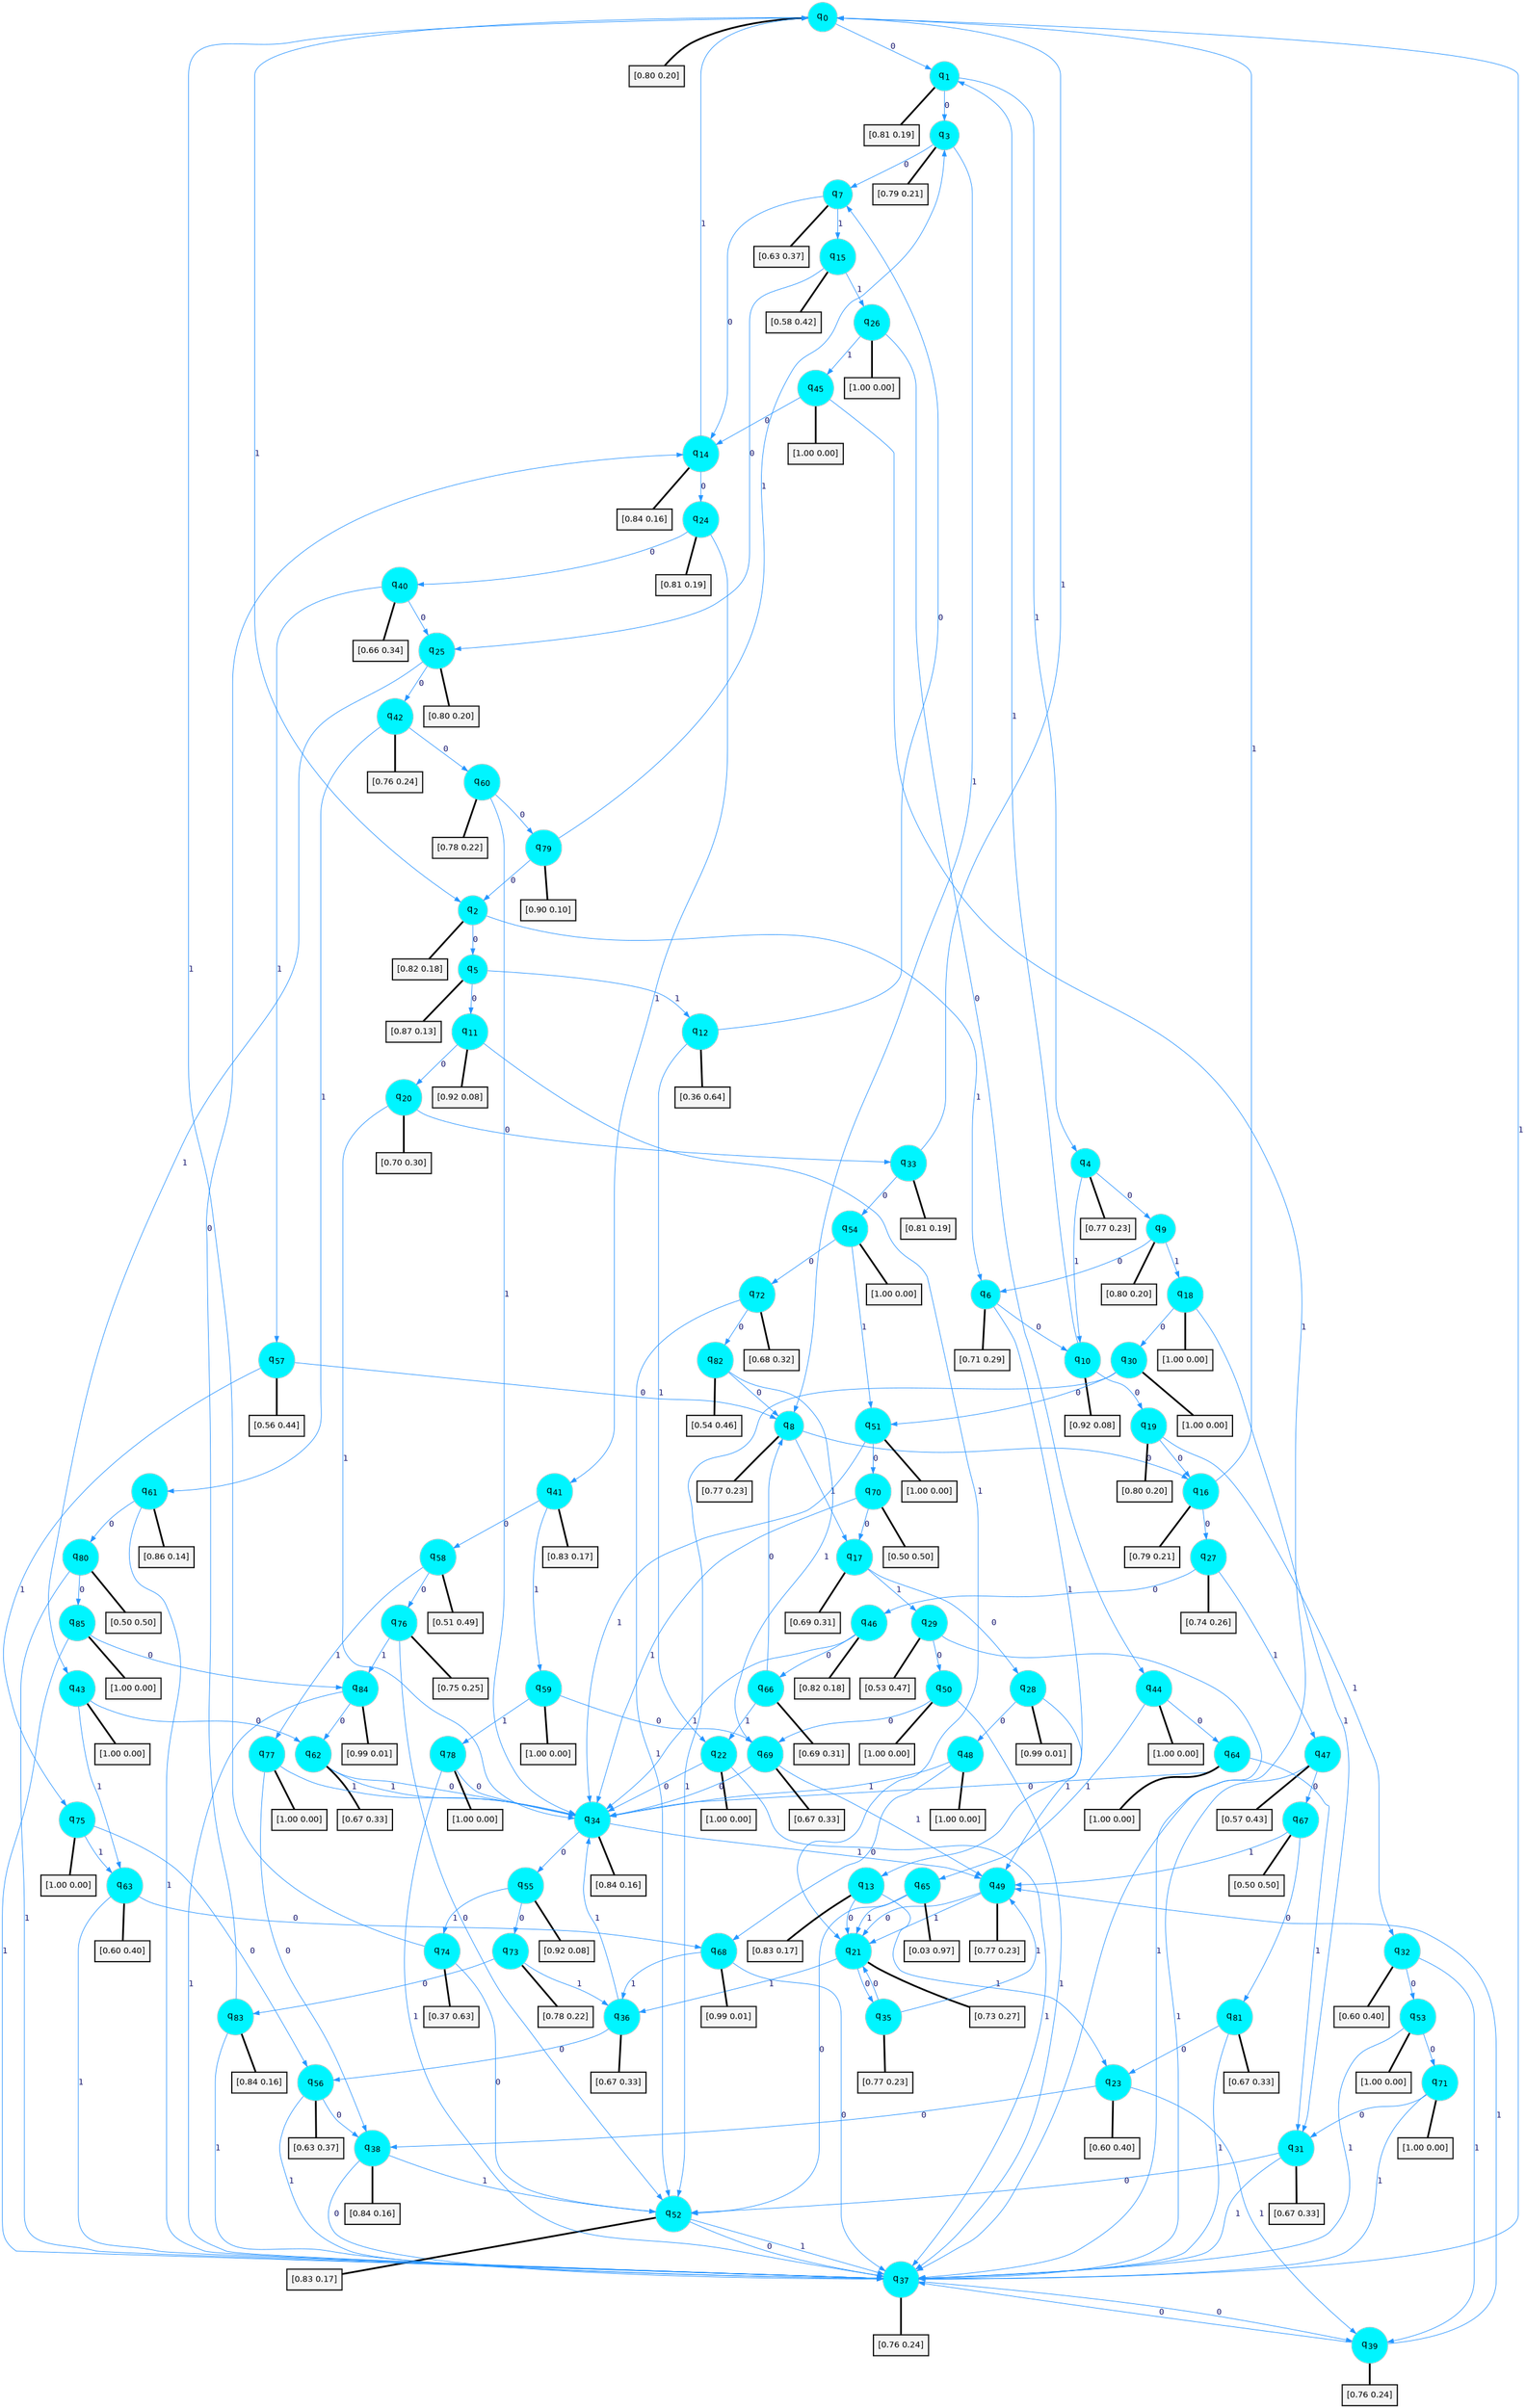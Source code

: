 digraph G {
graph [
bgcolor=transparent, dpi=300, rankdir=TD, size="40,25"];
node [
color=gray, fillcolor=turquoise1, fontcolor=black, fontname=Helvetica, fontsize=16, fontweight=bold, shape=circle, style=filled];
edge [
arrowsize=1, color=dodgerblue1, fontcolor=midnightblue, fontname=courier, fontweight=bold, penwidth=1, style=solid, weight=20];
0[label=<q<SUB>0</SUB>>];
1[label=<q<SUB>1</SUB>>];
2[label=<q<SUB>2</SUB>>];
3[label=<q<SUB>3</SUB>>];
4[label=<q<SUB>4</SUB>>];
5[label=<q<SUB>5</SUB>>];
6[label=<q<SUB>6</SUB>>];
7[label=<q<SUB>7</SUB>>];
8[label=<q<SUB>8</SUB>>];
9[label=<q<SUB>9</SUB>>];
10[label=<q<SUB>10</SUB>>];
11[label=<q<SUB>11</SUB>>];
12[label=<q<SUB>12</SUB>>];
13[label=<q<SUB>13</SUB>>];
14[label=<q<SUB>14</SUB>>];
15[label=<q<SUB>15</SUB>>];
16[label=<q<SUB>16</SUB>>];
17[label=<q<SUB>17</SUB>>];
18[label=<q<SUB>18</SUB>>];
19[label=<q<SUB>19</SUB>>];
20[label=<q<SUB>20</SUB>>];
21[label=<q<SUB>21</SUB>>];
22[label=<q<SUB>22</SUB>>];
23[label=<q<SUB>23</SUB>>];
24[label=<q<SUB>24</SUB>>];
25[label=<q<SUB>25</SUB>>];
26[label=<q<SUB>26</SUB>>];
27[label=<q<SUB>27</SUB>>];
28[label=<q<SUB>28</SUB>>];
29[label=<q<SUB>29</SUB>>];
30[label=<q<SUB>30</SUB>>];
31[label=<q<SUB>31</SUB>>];
32[label=<q<SUB>32</SUB>>];
33[label=<q<SUB>33</SUB>>];
34[label=<q<SUB>34</SUB>>];
35[label=<q<SUB>35</SUB>>];
36[label=<q<SUB>36</SUB>>];
37[label=<q<SUB>37</SUB>>];
38[label=<q<SUB>38</SUB>>];
39[label=<q<SUB>39</SUB>>];
40[label=<q<SUB>40</SUB>>];
41[label=<q<SUB>41</SUB>>];
42[label=<q<SUB>42</SUB>>];
43[label=<q<SUB>43</SUB>>];
44[label=<q<SUB>44</SUB>>];
45[label=<q<SUB>45</SUB>>];
46[label=<q<SUB>46</SUB>>];
47[label=<q<SUB>47</SUB>>];
48[label=<q<SUB>48</SUB>>];
49[label=<q<SUB>49</SUB>>];
50[label=<q<SUB>50</SUB>>];
51[label=<q<SUB>51</SUB>>];
52[label=<q<SUB>52</SUB>>];
53[label=<q<SUB>53</SUB>>];
54[label=<q<SUB>54</SUB>>];
55[label=<q<SUB>55</SUB>>];
56[label=<q<SUB>56</SUB>>];
57[label=<q<SUB>57</SUB>>];
58[label=<q<SUB>58</SUB>>];
59[label=<q<SUB>59</SUB>>];
60[label=<q<SUB>60</SUB>>];
61[label=<q<SUB>61</SUB>>];
62[label=<q<SUB>62</SUB>>];
63[label=<q<SUB>63</SUB>>];
64[label=<q<SUB>64</SUB>>];
65[label=<q<SUB>65</SUB>>];
66[label=<q<SUB>66</SUB>>];
67[label=<q<SUB>67</SUB>>];
68[label=<q<SUB>68</SUB>>];
69[label=<q<SUB>69</SUB>>];
70[label=<q<SUB>70</SUB>>];
71[label=<q<SUB>71</SUB>>];
72[label=<q<SUB>72</SUB>>];
73[label=<q<SUB>73</SUB>>];
74[label=<q<SUB>74</SUB>>];
75[label=<q<SUB>75</SUB>>];
76[label=<q<SUB>76</SUB>>];
77[label=<q<SUB>77</SUB>>];
78[label=<q<SUB>78</SUB>>];
79[label=<q<SUB>79</SUB>>];
80[label=<q<SUB>80</SUB>>];
81[label=<q<SUB>81</SUB>>];
82[label=<q<SUB>82</SUB>>];
83[label=<q<SUB>83</SUB>>];
84[label=<q<SUB>84</SUB>>];
85[label=<q<SUB>85</SUB>>];
86[label="[0.80 0.20]", shape=box,fontcolor=black, fontname=Helvetica, fontsize=14, penwidth=2, fillcolor=whitesmoke,color=black];
87[label="[0.81 0.19]", shape=box,fontcolor=black, fontname=Helvetica, fontsize=14, penwidth=2, fillcolor=whitesmoke,color=black];
88[label="[0.82 0.18]", shape=box,fontcolor=black, fontname=Helvetica, fontsize=14, penwidth=2, fillcolor=whitesmoke,color=black];
89[label="[0.79 0.21]", shape=box,fontcolor=black, fontname=Helvetica, fontsize=14, penwidth=2, fillcolor=whitesmoke,color=black];
90[label="[0.77 0.23]", shape=box,fontcolor=black, fontname=Helvetica, fontsize=14, penwidth=2, fillcolor=whitesmoke,color=black];
91[label="[0.87 0.13]", shape=box,fontcolor=black, fontname=Helvetica, fontsize=14, penwidth=2, fillcolor=whitesmoke,color=black];
92[label="[0.71 0.29]", shape=box,fontcolor=black, fontname=Helvetica, fontsize=14, penwidth=2, fillcolor=whitesmoke,color=black];
93[label="[0.63 0.37]", shape=box,fontcolor=black, fontname=Helvetica, fontsize=14, penwidth=2, fillcolor=whitesmoke,color=black];
94[label="[0.77 0.23]", shape=box,fontcolor=black, fontname=Helvetica, fontsize=14, penwidth=2, fillcolor=whitesmoke,color=black];
95[label="[0.80 0.20]", shape=box,fontcolor=black, fontname=Helvetica, fontsize=14, penwidth=2, fillcolor=whitesmoke,color=black];
96[label="[0.92 0.08]", shape=box,fontcolor=black, fontname=Helvetica, fontsize=14, penwidth=2, fillcolor=whitesmoke,color=black];
97[label="[0.92 0.08]", shape=box,fontcolor=black, fontname=Helvetica, fontsize=14, penwidth=2, fillcolor=whitesmoke,color=black];
98[label="[0.36 0.64]", shape=box,fontcolor=black, fontname=Helvetica, fontsize=14, penwidth=2, fillcolor=whitesmoke,color=black];
99[label="[0.83 0.17]", shape=box,fontcolor=black, fontname=Helvetica, fontsize=14, penwidth=2, fillcolor=whitesmoke,color=black];
100[label="[0.84 0.16]", shape=box,fontcolor=black, fontname=Helvetica, fontsize=14, penwidth=2, fillcolor=whitesmoke,color=black];
101[label="[0.58 0.42]", shape=box,fontcolor=black, fontname=Helvetica, fontsize=14, penwidth=2, fillcolor=whitesmoke,color=black];
102[label="[0.79 0.21]", shape=box,fontcolor=black, fontname=Helvetica, fontsize=14, penwidth=2, fillcolor=whitesmoke,color=black];
103[label="[0.69 0.31]", shape=box,fontcolor=black, fontname=Helvetica, fontsize=14, penwidth=2, fillcolor=whitesmoke,color=black];
104[label="[1.00 0.00]", shape=box,fontcolor=black, fontname=Helvetica, fontsize=14, penwidth=2, fillcolor=whitesmoke,color=black];
105[label="[0.80 0.20]", shape=box,fontcolor=black, fontname=Helvetica, fontsize=14, penwidth=2, fillcolor=whitesmoke,color=black];
106[label="[0.70 0.30]", shape=box,fontcolor=black, fontname=Helvetica, fontsize=14, penwidth=2, fillcolor=whitesmoke,color=black];
107[label="[0.73 0.27]", shape=box,fontcolor=black, fontname=Helvetica, fontsize=14, penwidth=2, fillcolor=whitesmoke,color=black];
108[label="[1.00 0.00]", shape=box,fontcolor=black, fontname=Helvetica, fontsize=14, penwidth=2, fillcolor=whitesmoke,color=black];
109[label="[0.60 0.40]", shape=box,fontcolor=black, fontname=Helvetica, fontsize=14, penwidth=2, fillcolor=whitesmoke,color=black];
110[label="[0.81 0.19]", shape=box,fontcolor=black, fontname=Helvetica, fontsize=14, penwidth=2, fillcolor=whitesmoke,color=black];
111[label="[0.80 0.20]", shape=box,fontcolor=black, fontname=Helvetica, fontsize=14, penwidth=2, fillcolor=whitesmoke,color=black];
112[label="[1.00 0.00]", shape=box,fontcolor=black, fontname=Helvetica, fontsize=14, penwidth=2, fillcolor=whitesmoke,color=black];
113[label="[0.74 0.26]", shape=box,fontcolor=black, fontname=Helvetica, fontsize=14, penwidth=2, fillcolor=whitesmoke,color=black];
114[label="[0.99 0.01]", shape=box,fontcolor=black, fontname=Helvetica, fontsize=14, penwidth=2, fillcolor=whitesmoke,color=black];
115[label="[0.53 0.47]", shape=box,fontcolor=black, fontname=Helvetica, fontsize=14, penwidth=2, fillcolor=whitesmoke,color=black];
116[label="[1.00 0.00]", shape=box,fontcolor=black, fontname=Helvetica, fontsize=14, penwidth=2, fillcolor=whitesmoke,color=black];
117[label="[0.67 0.33]", shape=box,fontcolor=black, fontname=Helvetica, fontsize=14, penwidth=2, fillcolor=whitesmoke,color=black];
118[label="[0.60 0.40]", shape=box,fontcolor=black, fontname=Helvetica, fontsize=14, penwidth=2, fillcolor=whitesmoke,color=black];
119[label="[0.81 0.19]", shape=box,fontcolor=black, fontname=Helvetica, fontsize=14, penwidth=2, fillcolor=whitesmoke,color=black];
120[label="[0.84 0.16]", shape=box,fontcolor=black, fontname=Helvetica, fontsize=14, penwidth=2, fillcolor=whitesmoke,color=black];
121[label="[0.77 0.23]", shape=box,fontcolor=black, fontname=Helvetica, fontsize=14, penwidth=2, fillcolor=whitesmoke,color=black];
122[label="[0.67 0.33]", shape=box,fontcolor=black, fontname=Helvetica, fontsize=14, penwidth=2, fillcolor=whitesmoke,color=black];
123[label="[0.76 0.24]", shape=box,fontcolor=black, fontname=Helvetica, fontsize=14, penwidth=2, fillcolor=whitesmoke,color=black];
124[label="[0.84 0.16]", shape=box,fontcolor=black, fontname=Helvetica, fontsize=14, penwidth=2, fillcolor=whitesmoke,color=black];
125[label="[0.76 0.24]", shape=box,fontcolor=black, fontname=Helvetica, fontsize=14, penwidth=2, fillcolor=whitesmoke,color=black];
126[label="[0.66 0.34]", shape=box,fontcolor=black, fontname=Helvetica, fontsize=14, penwidth=2, fillcolor=whitesmoke,color=black];
127[label="[0.83 0.17]", shape=box,fontcolor=black, fontname=Helvetica, fontsize=14, penwidth=2, fillcolor=whitesmoke,color=black];
128[label="[0.76 0.24]", shape=box,fontcolor=black, fontname=Helvetica, fontsize=14, penwidth=2, fillcolor=whitesmoke,color=black];
129[label="[1.00 0.00]", shape=box,fontcolor=black, fontname=Helvetica, fontsize=14, penwidth=2, fillcolor=whitesmoke,color=black];
130[label="[1.00 0.00]", shape=box,fontcolor=black, fontname=Helvetica, fontsize=14, penwidth=2, fillcolor=whitesmoke,color=black];
131[label="[1.00 0.00]", shape=box,fontcolor=black, fontname=Helvetica, fontsize=14, penwidth=2, fillcolor=whitesmoke,color=black];
132[label="[0.82 0.18]", shape=box,fontcolor=black, fontname=Helvetica, fontsize=14, penwidth=2, fillcolor=whitesmoke,color=black];
133[label="[0.57 0.43]", shape=box,fontcolor=black, fontname=Helvetica, fontsize=14, penwidth=2, fillcolor=whitesmoke,color=black];
134[label="[1.00 0.00]", shape=box,fontcolor=black, fontname=Helvetica, fontsize=14, penwidth=2, fillcolor=whitesmoke,color=black];
135[label="[0.77 0.23]", shape=box,fontcolor=black, fontname=Helvetica, fontsize=14, penwidth=2, fillcolor=whitesmoke,color=black];
136[label="[1.00 0.00]", shape=box,fontcolor=black, fontname=Helvetica, fontsize=14, penwidth=2, fillcolor=whitesmoke,color=black];
137[label="[1.00 0.00]", shape=box,fontcolor=black, fontname=Helvetica, fontsize=14, penwidth=2, fillcolor=whitesmoke,color=black];
138[label="[0.83 0.17]", shape=box,fontcolor=black, fontname=Helvetica, fontsize=14, penwidth=2, fillcolor=whitesmoke,color=black];
139[label="[1.00 0.00]", shape=box,fontcolor=black, fontname=Helvetica, fontsize=14, penwidth=2, fillcolor=whitesmoke,color=black];
140[label="[1.00 0.00]", shape=box,fontcolor=black, fontname=Helvetica, fontsize=14, penwidth=2, fillcolor=whitesmoke,color=black];
141[label="[0.92 0.08]", shape=box,fontcolor=black, fontname=Helvetica, fontsize=14, penwidth=2, fillcolor=whitesmoke,color=black];
142[label="[0.63 0.37]", shape=box,fontcolor=black, fontname=Helvetica, fontsize=14, penwidth=2, fillcolor=whitesmoke,color=black];
143[label="[0.56 0.44]", shape=box,fontcolor=black, fontname=Helvetica, fontsize=14, penwidth=2, fillcolor=whitesmoke,color=black];
144[label="[0.51 0.49]", shape=box,fontcolor=black, fontname=Helvetica, fontsize=14, penwidth=2, fillcolor=whitesmoke,color=black];
145[label="[1.00 0.00]", shape=box,fontcolor=black, fontname=Helvetica, fontsize=14, penwidth=2, fillcolor=whitesmoke,color=black];
146[label="[0.78 0.22]", shape=box,fontcolor=black, fontname=Helvetica, fontsize=14, penwidth=2, fillcolor=whitesmoke,color=black];
147[label="[0.86 0.14]", shape=box,fontcolor=black, fontname=Helvetica, fontsize=14, penwidth=2, fillcolor=whitesmoke,color=black];
148[label="[0.67 0.33]", shape=box,fontcolor=black, fontname=Helvetica, fontsize=14, penwidth=2, fillcolor=whitesmoke,color=black];
149[label="[0.60 0.40]", shape=box,fontcolor=black, fontname=Helvetica, fontsize=14, penwidth=2, fillcolor=whitesmoke,color=black];
150[label="[1.00 0.00]", shape=box,fontcolor=black, fontname=Helvetica, fontsize=14, penwidth=2, fillcolor=whitesmoke,color=black];
151[label="[0.03 0.97]", shape=box,fontcolor=black, fontname=Helvetica, fontsize=14, penwidth=2, fillcolor=whitesmoke,color=black];
152[label="[0.69 0.31]", shape=box,fontcolor=black, fontname=Helvetica, fontsize=14, penwidth=2, fillcolor=whitesmoke,color=black];
153[label="[0.50 0.50]", shape=box,fontcolor=black, fontname=Helvetica, fontsize=14, penwidth=2, fillcolor=whitesmoke,color=black];
154[label="[0.99 0.01]", shape=box,fontcolor=black, fontname=Helvetica, fontsize=14, penwidth=2, fillcolor=whitesmoke,color=black];
155[label="[0.67 0.33]", shape=box,fontcolor=black, fontname=Helvetica, fontsize=14, penwidth=2, fillcolor=whitesmoke,color=black];
156[label="[0.50 0.50]", shape=box,fontcolor=black, fontname=Helvetica, fontsize=14, penwidth=2, fillcolor=whitesmoke,color=black];
157[label="[1.00 0.00]", shape=box,fontcolor=black, fontname=Helvetica, fontsize=14, penwidth=2, fillcolor=whitesmoke,color=black];
158[label="[0.68 0.32]", shape=box,fontcolor=black, fontname=Helvetica, fontsize=14, penwidth=2, fillcolor=whitesmoke,color=black];
159[label="[0.78 0.22]", shape=box,fontcolor=black, fontname=Helvetica, fontsize=14, penwidth=2, fillcolor=whitesmoke,color=black];
160[label="[0.37 0.63]", shape=box,fontcolor=black, fontname=Helvetica, fontsize=14, penwidth=2, fillcolor=whitesmoke,color=black];
161[label="[1.00 0.00]", shape=box,fontcolor=black, fontname=Helvetica, fontsize=14, penwidth=2, fillcolor=whitesmoke,color=black];
162[label="[0.75 0.25]", shape=box,fontcolor=black, fontname=Helvetica, fontsize=14, penwidth=2, fillcolor=whitesmoke,color=black];
163[label="[1.00 0.00]", shape=box,fontcolor=black, fontname=Helvetica, fontsize=14, penwidth=2, fillcolor=whitesmoke,color=black];
164[label="[1.00 0.00]", shape=box,fontcolor=black, fontname=Helvetica, fontsize=14, penwidth=2, fillcolor=whitesmoke,color=black];
165[label="[0.90 0.10]", shape=box,fontcolor=black, fontname=Helvetica, fontsize=14, penwidth=2, fillcolor=whitesmoke,color=black];
166[label="[0.50 0.50]", shape=box,fontcolor=black, fontname=Helvetica, fontsize=14, penwidth=2, fillcolor=whitesmoke,color=black];
167[label="[0.67 0.33]", shape=box,fontcolor=black, fontname=Helvetica, fontsize=14, penwidth=2, fillcolor=whitesmoke,color=black];
168[label="[0.54 0.46]", shape=box,fontcolor=black, fontname=Helvetica, fontsize=14, penwidth=2, fillcolor=whitesmoke,color=black];
169[label="[0.84 0.16]", shape=box,fontcolor=black, fontname=Helvetica, fontsize=14, penwidth=2, fillcolor=whitesmoke,color=black];
170[label="[0.99 0.01]", shape=box,fontcolor=black, fontname=Helvetica, fontsize=14, penwidth=2, fillcolor=whitesmoke,color=black];
171[label="[1.00 0.00]", shape=box,fontcolor=black, fontname=Helvetica, fontsize=14, penwidth=2, fillcolor=whitesmoke,color=black];
0->1 [label=0];
0->2 [label=1];
0->86 [arrowhead=none, penwidth=3,color=black];
1->3 [label=0];
1->4 [label=1];
1->87 [arrowhead=none, penwidth=3,color=black];
2->5 [label=0];
2->6 [label=1];
2->88 [arrowhead=none, penwidth=3,color=black];
3->7 [label=0];
3->8 [label=1];
3->89 [arrowhead=none, penwidth=3,color=black];
4->9 [label=0];
4->10 [label=1];
4->90 [arrowhead=none, penwidth=3,color=black];
5->11 [label=0];
5->12 [label=1];
5->91 [arrowhead=none, penwidth=3,color=black];
6->10 [label=0];
6->13 [label=1];
6->92 [arrowhead=none, penwidth=3,color=black];
7->14 [label=0];
7->15 [label=1];
7->93 [arrowhead=none, penwidth=3,color=black];
8->16 [label=0];
8->17 [label=1];
8->94 [arrowhead=none, penwidth=3,color=black];
9->6 [label=0];
9->18 [label=1];
9->95 [arrowhead=none, penwidth=3,color=black];
10->19 [label=0];
10->1 [label=1];
10->96 [arrowhead=none, penwidth=3,color=black];
11->20 [label=0];
11->21 [label=1];
11->97 [arrowhead=none, penwidth=3,color=black];
12->7 [label=0];
12->22 [label=1];
12->98 [arrowhead=none, penwidth=3,color=black];
13->21 [label=0];
13->23 [label=1];
13->99 [arrowhead=none, penwidth=3,color=black];
14->24 [label=0];
14->0 [label=1];
14->100 [arrowhead=none, penwidth=3,color=black];
15->25 [label=0];
15->26 [label=1];
15->101 [arrowhead=none, penwidth=3,color=black];
16->27 [label=0];
16->0 [label=1];
16->102 [arrowhead=none, penwidth=3,color=black];
17->28 [label=0];
17->29 [label=1];
17->103 [arrowhead=none, penwidth=3,color=black];
18->30 [label=0];
18->31 [label=1];
18->104 [arrowhead=none, penwidth=3,color=black];
19->16 [label=0];
19->32 [label=1];
19->105 [arrowhead=none, penwidth=3,color=black];
20->33 [label=0];
20->34 [label=1];
20->106 [arrowhead=none, penwidth=3,color=black];
21->35 [label=0];
21->36 [label=1];
21->107 [arrowhead=none, penwidth=3,color=black];
22->34 [label=0];
22->37 [label=1];
22->108 [arrowhead=none, penwidth=3,color=black];
23->38 [label=0];
23->39 [label=1];
23->109 [arrowhead=none, penwidth=3,color=black];
24->40 [label=0];
24->41 [label=1];
24->110 [arrowhead=none, penwidth=3,color=black];
25->42 [label=0];
25->43 [label=1];
25->111 [arrowhead=none, penwidth=3,color=black];
26->44 [label=0];
26->45 [label=1];
26->112 [arrowhead=none, penwidth=3,color=black];
27->46 [label=0];
27->47 [label=1];
27->113 [arrowhead=none, penwidth=3,color=black];
28->48 [label=0];
28->49 [label=1];
28->114 [arrowhead=none, penwidth=3,color=black];
29->50 [label=0];
29->37 [label=1];
29->115 [arrowhead=none, penwidth=3,color=black];
30->51 [label=0];
30->52 [label=1];
30->116 [arrowhead=none, penwidth=3,color=black];
31->52 [label=0];
31->37 [label=1];
31->117 [arrowhead=none, penwidth=3,color=black];
32->53 [label=0];
32->39 [label=1];
32->118 [arrowhead=none, penwidth=3,color=black];
33->54 [label=0];
33->0 [label=1];
33->119 [arrowhead=none, penwidth=3,color=black];
34->55 [label=0];
34->49 [label=1];
34->120 [arrowhead=none, penwidth=3,color=black];
35->21 [label=0];
35->49 [label=1];
35->121 [arrowhead=none, penwidth=3,color=black];
36->56 [label=0];
36->34 [label=1];
36->122 [arrowhead=none, penwidth=3,color=black];
37->39 [label=0];
37->0 [label=1];
37->123 [arrowhead=none, penwidth=3,color=black];
38->37 [label=0];
38->52 [label=1];
38->124 [arrowhead=none, penwidth=3,color=black];
39->37 [label=0];
39->49 [label=1];
39->125 [arrowhead=none, penwidth=3,color=black];
40->25 [label=0];
40->57 [label=1];
40->126 [arrowhead=none, penwidth=3,color=black];
41->58 [label=0];
41->59 [label=1];
41->127 [arrowhead=none, penwidth=3,color=black];
42->60 [label=0];
42->61 [label=1];
42->128 [arrowhead=none, penwidth=3,color=black];
43->62 [label=0];
43->63 [label=1];
43->129 [arrowhead=none, penwidth=3,color=black];
44->64 [label=0];
44->65 [label=1];
44->130 [arrowhead=none, penwidth=3,color=black];
45->14 [label=0];
45->37 [label=1];
45->131 [arrowhead=none, penwidth=3,color=black];
46->66 [label=0];
46->34 [label=1];
46->132 [arrowhead=none, penwidth=3,color=black];
47->67 [label=0];
47->37 [label=1];
47->133 [arrowhead=none, penwidth=3,color=black];
48->68 [label=0];
48->34 [label=1];
48->134 [arrowhead=none, penwidth=3,color=black];
49->21 [label=0];
49->21 [label=1];
49->135 [arrowhead=none, penwidth=3,color=black];
50->69 [label=0];
50->37 [label=1];
50->136 [arrowhead=none, penwidth=3,color=black];
51->70 [label=0];
51->34 [label=1];
51->137 [arrowhead=none, penwidth=3,color=black];
52->37 [label=0];
52->37 [label=1];
52->138 [arrowhead=none, penwidth=3,color=black];
53->71 [label=0];
53->37 [label=1];
53->139 [arrowhead=none, penwidth=3,color=black];
54->72 [label=0];
54->51 [label=1];
54->140 [arrowhead=none, penwidth=3,color=black];
55->73 [label=0];
55->74 [label=1];
55->141 [arrowhead=none, penwidth=3,color=black];
56->38 [label=0];
56->37 [label=1];
56->142 [arrowhead=none, penwidth=3,color=black];
57->8 [label=0];
57->75 [label=1];
57->143 [arrowhead=none, penwidth=3,color=black];
58->76 [label=0];
58->77 [label=1];
58->144 [arrowhead=none, penwidth=3,color=black];
59->69 [label=0];
59->78 [label=1];
59->145 [arrowhead=none, penwidth=3,color=black];
60->79 [label=0];
60->34 [label=1];
60->146 [arrowhead=none, penwidth=3,color=black];
61->80 [label=0];
61->37 [label=1];
61->147 [arrowhead=none, penwidth=3,color=black];
62->34 [label=0];
62->34 [label=1];
62->148 [arrowhead=none, penwidth=3,color=black];
63->68 [label=0];
63->37 [label=1];
63->149 [arrowhead=none, penwidth=3,color=black];
64->34 [label=0];
64->31 [label=1];
64->150 [arrowhead=none, penwidth=3,color=black];
65->52 [label=0];
65->21 [label=1];
65->151 [arrowhead=none, penwidth=3,color=black];
66->8 [label=0];
66->22 [label=1];
66->152 [arrowhead=none, penwidth=3,color=black];
67->81 [label=0];
67->49 [label=1];
67->153 [arrowhead=none, penwidth=3,color=black];
68->37 [label=0];
68->36 [label=1];
68->154 [arrowhead=none, penwidth=3,color=black];
69->34 [label=0];
69->49 [label=1];
69->155 [arrowhead=none, penwidth=3,color=black];
70->17 [label=0];
70->34 [label=1];
70->156 [arrowhead=none, penwidth=3,color=black];
71->31 [label=0];
71->37 [label=1];
71->157 [arrowhead=none, penwidth=3,color=black];
72->82 [label=0];
72->52 [label=1];
72->158 [arrowhead=none, penwidth=3,color=black];
73->83 [label=0];
73->36 [label=1];
73->159 [arrowhead=none, penwidth=3,color=black];
74->52 [label=0];
74->0 [label=1];
74->160 [arrowhead=none, penwidth=3,color=black];
75->56 [label=0];
75->63 [label=1];
75->161 [arrowhead=none, penwidth=3,color=black];
76->52 [label=0];
76->84 [label=1];
76->162 [arrowhead=none, penwidth=3,color=black];
77->38 [label=0];
77->34 [label=1];
77->163 [arrowhead=none, penwidth=3,color=black];
78->34 [label=0];
78->37 [label=1];
78->164 [arrowhead=none, penwidth=3,color=black];
79->2 [label=0];
79->3 [label=1];
79->165 [arrowhead=none, penwidth=3,color=black];
80->85 [label=0];
80->37 [label=1];
80->166 [arrowhead=none, penwidth=3,color=black];
81->23 [label=0];
81->37 [label=1];
81->167 [arrowhead=none, penwidth=3,color=black];
82->8 [label=0];
82->69 [label=1];
82->168 [arrowhead=none, penwidth=3,color=black];
83->14 [label=0];
83->37 [label=1];
83->169 [arrowhead=none, penwidth=3,color=black];
84->62 [label=0];
84->37 [label=1];
84->170 [arrowhead=none, penwidth=3,color=black];
85->84 [label=0];
85->37 [label=1];
85->171 [arrowhead=none, penwidth=3,color=black];
}
